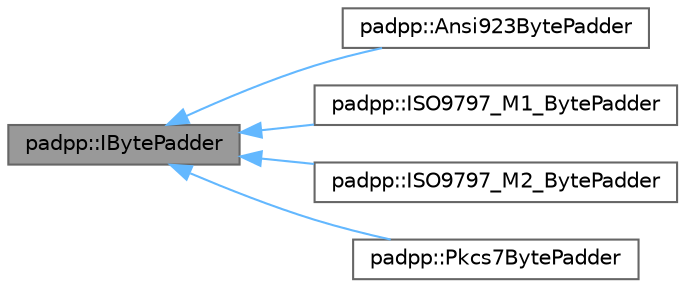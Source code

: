 digraph "padpp::IBytePadder"
{
 // LATEX_PDF_SIZE
  bgcolor="transparent";
  edge [fontname=Helvetica,fontsize=10,labelfontname=Helvetica,labelfontsize=10];
  node [fontname=Helvetica,fontsize=10,shape=box,height=0.2,width=0.4];
  rankdir="LR";
  Node1 [id="Node000001",label="padpp::IBytePadder",height=0.2,width=0.4,color="gray40", fillcolor="grey60", style="filled", fontcolor="black",tooltip=" "];
  Node1 -> Node2 [id="edge1_Node000001_Node000002",dir="back",color="steelblue1",style="solid",tooltip=" "];
  Node2 [id="Node000002",label="padpp::Ansi923BytePadder",height=0.2,width=0.4,color="gray40", fillcolor="white", style="filled",URL="$dc/d4e/structpadpp_1_1Ansi923BytePadder.html",tooltip=" "];
  Node1 -> Node3 [id="edge2_Node000001_Node000003",dir="back",color="steelblue1",style="solid",tooltip=" "];
  Node3 [id="Node000003",label="padpp::ISO9797_M1_BytePadder",height=0.2,width=0.4,color="gray40", fillcolor="white", style="filled",URL="$d7/d6e/structpadpp_1_1ISO9797__M1__BytePadder.html",tooltip=" "];
  Node1 -> Node4 [id="edge3_Node000001_Node000004",dir="back",color="steelblue1",style="solid",tooltip=" "];
  Node4 [id="Node000004",label="padpp::ISO9797_M2_BytePadder",height=0.2,width=0.4,color="gray40", fillcolor="white", style="filled",URL="$d4/d68/structpadpp_1_1ISO9797__M2__BytePadder.html",tooltip=" "];
  Node1 -> Node5 [id="edge4_Node000001_Node000005",dir="back",color="steelblue1",style="solid",tooltip=" "];
  Node5 [id="Node000005",label="padpp::Pkcs7BytePadder",height=0.2,width=0.4,color="gray40", fillcolor="white", style="filled",URL="$d9/dfc/structpadpp_1_1Pkcs7BytePadder.html",tooltip=" "];
}
